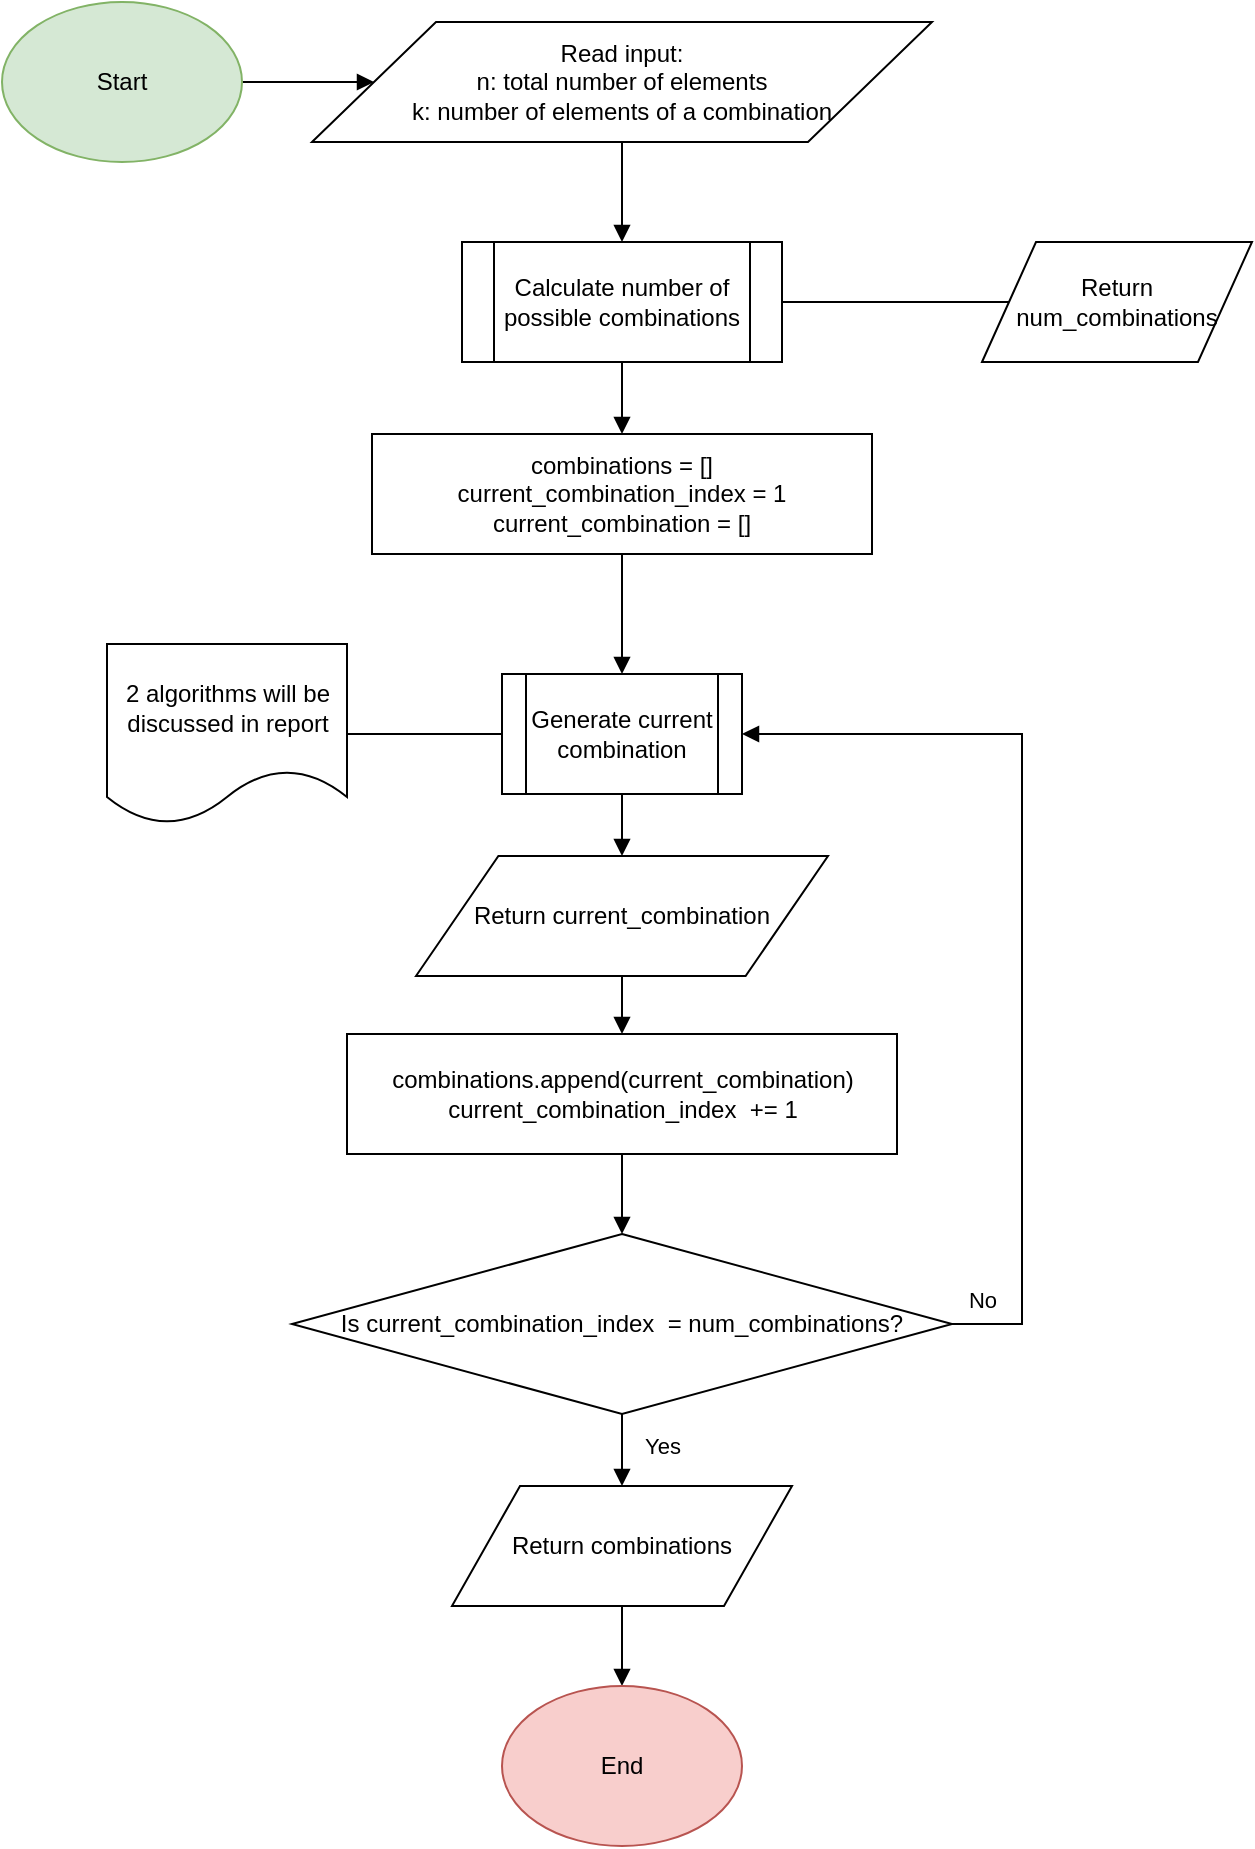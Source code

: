 <mxfile version="13.1.3" type="google"><diagram id="KhckfvNbjoXZXtDvRfQQ" name="Page-1"><mxGraphModel dx="1703" dy="2022" grid="1" gridSize="10" guides="1" tooltips="1" connect="1" arrows="1" fold="1" page="1" pageScale="1" pageWidth="850" pageHeight="1100" math="0" shadow="0"><root><mxCell id="0"/><mxCell id="1" parent="0"/><mxCell id="ZKcWolauVS0x3dPvQ7kM-24" style="edgeStyle=orthogonalEdgeStyle;rounded=0;orthogonalLoop=1;jettySize=auto;html=1;entryX=0.5;entryY=0;entryDx=0;entryDy=0;endArrow=block;endFill=1;" edge="1" parent="1" source="ZKcWolauVS0x3dPvQ7kM-1" target="ZKcWolauVS0x3dPvQ7kM-11"><mxGeometry relative="1" as="geometry"/></mxCell><mxCell id="ZKcWolauVS0x3dPvQ7kM-1" value="Read input:&lt;br&gt;n: total number of elements&lt;br&gt;k: number of elements of a combination" style="shape=parallelogram;perimeter=parallelogramPerimeter;whiteSpace=wrap;html=1;" vertex="1" parent="1"><mxGeometry x="85" y="-90" width="310" height="60" as="geometry"/></mxCell><mxCell id="ZKcWolauVS0x3dPvQ7kM-26" style="edgeStyle=orthogonalEdgeStyle;rounded=0;orthogonalLoop=1;jettySize=auto;html=1;entryX=0.5;entryY=0;entryDx=0;entryDy=0;endArrow=block;endFill=1;" edge="1" parent="1" source="ZKcWolauVS0x3dPvQ7kM-2" target="ZKcWolauVS0x3dPvQ7kM-8"><mxGeometry relative="1" as="geometry"/></mxCell><mxCell id="ZKcWolauVS0x3dPvQ7kM-2" value="combinations = []&lt;br&gt;current_combination_index = 1&lt;br&gt;current_combination = []" style="rounded=0;whiteSpace=wrap;html=1;" vertex="1" parent="1"><mxGeometry x="115" y="116" width="250" height="60" as="geometry"/></mxCell><mxCell id="ZKcWolauVS0x3dPvQ7kM-27" style="edgeStyle=orthogonalEdgeStyle;rounded=0;orthogonalLoop=1;jettySize=auto;html=1;entryX=0.5;entryY=0;entryDx=0;entryDy=0;endArrow=block;endFill=1;" edge="1" parent="1" source="ZKcWolauVS0x3dPvQ7kM-8" target="ZKcWolauVS0x3dPvQ7kM-20"><mxGeometry relative="1" as="geometry"/></mxCell><mxCell id="ZKcWolauVS0x3dPvQ7kM-8" value="Generate current combination" style="shape=process;whiteSpace=wrap;html=1;backgroundOutline=1;" vertex="1" parent="1"><mxGeometry x="180" y="236" width="120" height="60" as="geometry"/></mxCell><mxCell id="ZKcWolauVS0x3dPvQ7kM-30" value="Yes" style="edgeStyle=orthogonalEdgeStyle;rounded=0;orthogonalLoop=1;jettySize=auto;html=1;endArrow=block;endFill=1;" edge="1" parent="1" source="ZKcWolauVS0x3dPvQ7kM-10" target="ZKcWolauVS0x3dPvQ7kM-13"><mxGeometry x="0.091" y="20" relative="1" as="geometry"><mxPoint as="offset"/></mxGeometry></mxCell><mxCell id="ZKcWolauVS0x3dPvQ7kM-32" value="No" style="edgeStyle=orthogonalEdgeStyle;rounded=0;orthogonalLoop=1;jettySize=auto;html=1;entryX=1;entryY=0.5;entryDx=0;entryDy=0;endArrow=block;endFill=1;" edge="1" parent="1" source="ZKcWolauVS0x3dPvQ7kM-10" target="ZKcWolauVS0x3dPvQ7kM-8"><mxGeometry x="-0.799" y="20" relative="1" as="geometry"><Array as="points"><mxPoint x="440" y="561"/><mxPoint x="440" y="266"/></Array><mxPoint as="offset"/></mxGeometry></mxCell><mxCell id="ZKcWolauVS0x3dPvQ7kM-10" value="&lt;span&gt;Is current_combination_index&amp;nbsp; = num_combinations?&lt;/span&gt;" style="rhombus;whiteSpace=wrap;html=1;" vertex="1" parent="1"><mxGeometry x="75" y="516" width="330" height="90" as="geometry"/></mxCell><mxCell id="ZKcWolauVS0x3dPvQ7kM-25" value="" style="edgeStyle=orthogonalEdgeStyle;rounded=0;orthogonalLoop=1;jettySize=auto;html=1;endArrow=block;endFill=1;" edge="1" parent="1" source="ZKcWolauVS0x3dPvQ7kM-11" target="ZKcWolauVS0x3dPvQ7kM-2"><mxGeometry relative="1" as="geometry"/></mxCell><mxCell id="ZKcWolauVS0x3dPvQ7kM-11" value="Calculate number of possible combinations" style="shape=process;whiteSpace=wrap;html=1;backgroundOutline=1;" vertex="1" parent="1"><mxGeometry x="160" y="20" width="160" height="60" as="geometry"/></mxCell><mxCell id="ZKcWolauVS0x3dPvQ7kM-31" style="edgeStyle=orthogonalEdgeStyle;rounded=0;orthogonalLoop=1;jettySize=auto;html=1;entryX=0.5;entryY=0;entryDx=0;entryDy=0;endArrow=block;endFill=1;" edge="1" parent="1" source="ZKcWolauVS0x3dPvQ7kM-13" target="ZKcWolauVS0x3dPvQ7kM-14"><mxGeometry relative="1" as="geometry"/></mxCell><mxCell id="ZKcWolauVS0x3dPvQ7kM-13" value="Return combinations" style="shape=parallelogram;perimeter=parallelogramPerimeter;whiteSpace=wrap;html=1;" vertex="1" parent="1"><mxGeometry x="155" y="642" width="170" height="60" as="geometry"/></mxCell><mxCell id="ZKcWolauVS0x3dPvQ7kM-14" value="End" style="ellipse;whiteSpace=wrap;html=1;fillColor=#f8cecc;strokeColor=#b85450;" vertex="1" parent="1"><mxGeometry x="180" y="742" width="120" height="80" as="geometry"/></mxCell><mxCell id="ZKcWolauVS0x3dPvQ7kM-23" style="edgeStyle=orthogonalEdgeStyle;rounded=0;orthogonalLoop=1;jettySize=auto;html=1;entryX=0;entryY=0.5;entryDx=0;entryDy=0;endArrow=block;endFill=1;" edge="1" parent="1" source="ZKcWolauVS0x3dPvQ7kM-15" target="ZKcWolauVS0x3dPvQ7kM-1"><mxGeometry relative="1" as="geometry"/></mxCell><mxCell id="ZKcWolauVS0x3dPvQ7kM-15" value="Start" style="ellipse;whiteSpace=wrap;html=1;fillColor=#d5e8d4;strokeColor=#82b366;" vertex="1" parent="1"><mxGeometry x="-70" y="-100" width="120" height="80" as="geometry"/></mxCell><mxCell id="ZKcWolauVS0x3dPvQ7kM-29" style="edgeStyle=orthogonalEdgeStyle;rounded=0;orthogonalLoop=1;jettySize=auto;html=1;entryX=0.5;entryY=0;entryDx=0;entryDy=0;endArrow=block;endFill=1;" edge="1" parent="1" source="ZKcWolauVS0x3dPvQ7kM-16" target="ZKcWolauVS0x3dPvQ7kM-10"><mxGeometry relative="1" as="geometry"/></mxCell><mxCell id="ZKcWolauVS0x3dPvQ7kM-16" value="combinations.append(current_combination)&lt;br&gt;current_combination_index&amp;nbsp; += 1" style="rounded=0;whiteSpace=wrap;html=1;" vertex="1" parent="1"><mxGeometry x="102.5" y="416" width="275" height="60" as="geometry"/></mxCell><mxCell id="ZKcWolauVS0x3dPvQ7kM-33" style="edgeStyle=orthogonalEdgeStyle;rounded=0;orthogonalLoop=1;jettySize=auto;html=1;entryX=0;entryY=0.5;entryDx=0;entryDy=0;endArrow=none;endFill=0;" edge="1" parent="1" source="ZKcWolauVS0x3dPvQ7kM-19" target="ZKcWolauVS0x3dPvQ7kM-8"><mxGeometry relative="1" as="geometry"/></mxCell><mxCell id="ZKcWolauVS0x3dPvQ7kM-19" value="2 algorithms will be discussed in report" style="shape=document;whiteSpace=wrap;html=1;boundedLbl=1;" vertex="1" parent="1"><mxGeometry x="-17.5" y="221" width="120" height="90" as="geometry"/></mxCell><mxCell id="ZKcWolauVS0x3dPvQ7kM-28" style="edgeStyle=orthogonalEdgeStyle;rounded=0;orthogonalLoop=1;jettySize=auto;html=1;entryX=0.5;entryY=0;entryDx=0;entryDy=0;endArrow=block;endFill=1;" edge="1" parent="1" source="ZKcWolauVS0x3dPvQ7kM-20" target="ZKcWolauVS0x3dPvQ7kM-16"><mxGeometry relative="1" as="geometry"/></mxCell><mxCell id="ZKcWolauVS0x3dPvQ7kM-20" value="Return current_combination" style="shape=parallelogram;perimeter=parallelogramPerimeter;whiteSpace=wrap;html=1;" vertex="1" parent="1"><mxGeometry x="137" y="327" width="206" height="60" as="geometry"/></mxCell><mxCell id="ZKcWolauVS0x3dPvQ7kM-35" style="edgeStyle=orthogonalEdgeStyle;rounded=0;orthogonalLoop=1;jettySize=auto;html=1;entryX=1;entryY=0.5;entryDx=0;entryDy=0;endArrow=none;endFill=0;" edge="1" parent="1" source="ZKcWolauVS0x3dPvQ7kM-34" target="ZKcWolauVS0x3dPvQ7kM-11"><mxGeometry relative="1" as="geometry"/></mxCell><mxCell id="ZKcWolauVS0x3dPvQ7kM-34" value="Return num_combinations" style="shape=parallelogram;perimeter=parallelogramPerimeter;whiteSpace=wrap;html=1;" vertex="1" parent="1"><mxGeometry x="420" y="20" width="135" height="60" as="geometry"/></mxCell></root></mxGraphModel></diagram></mxfile>